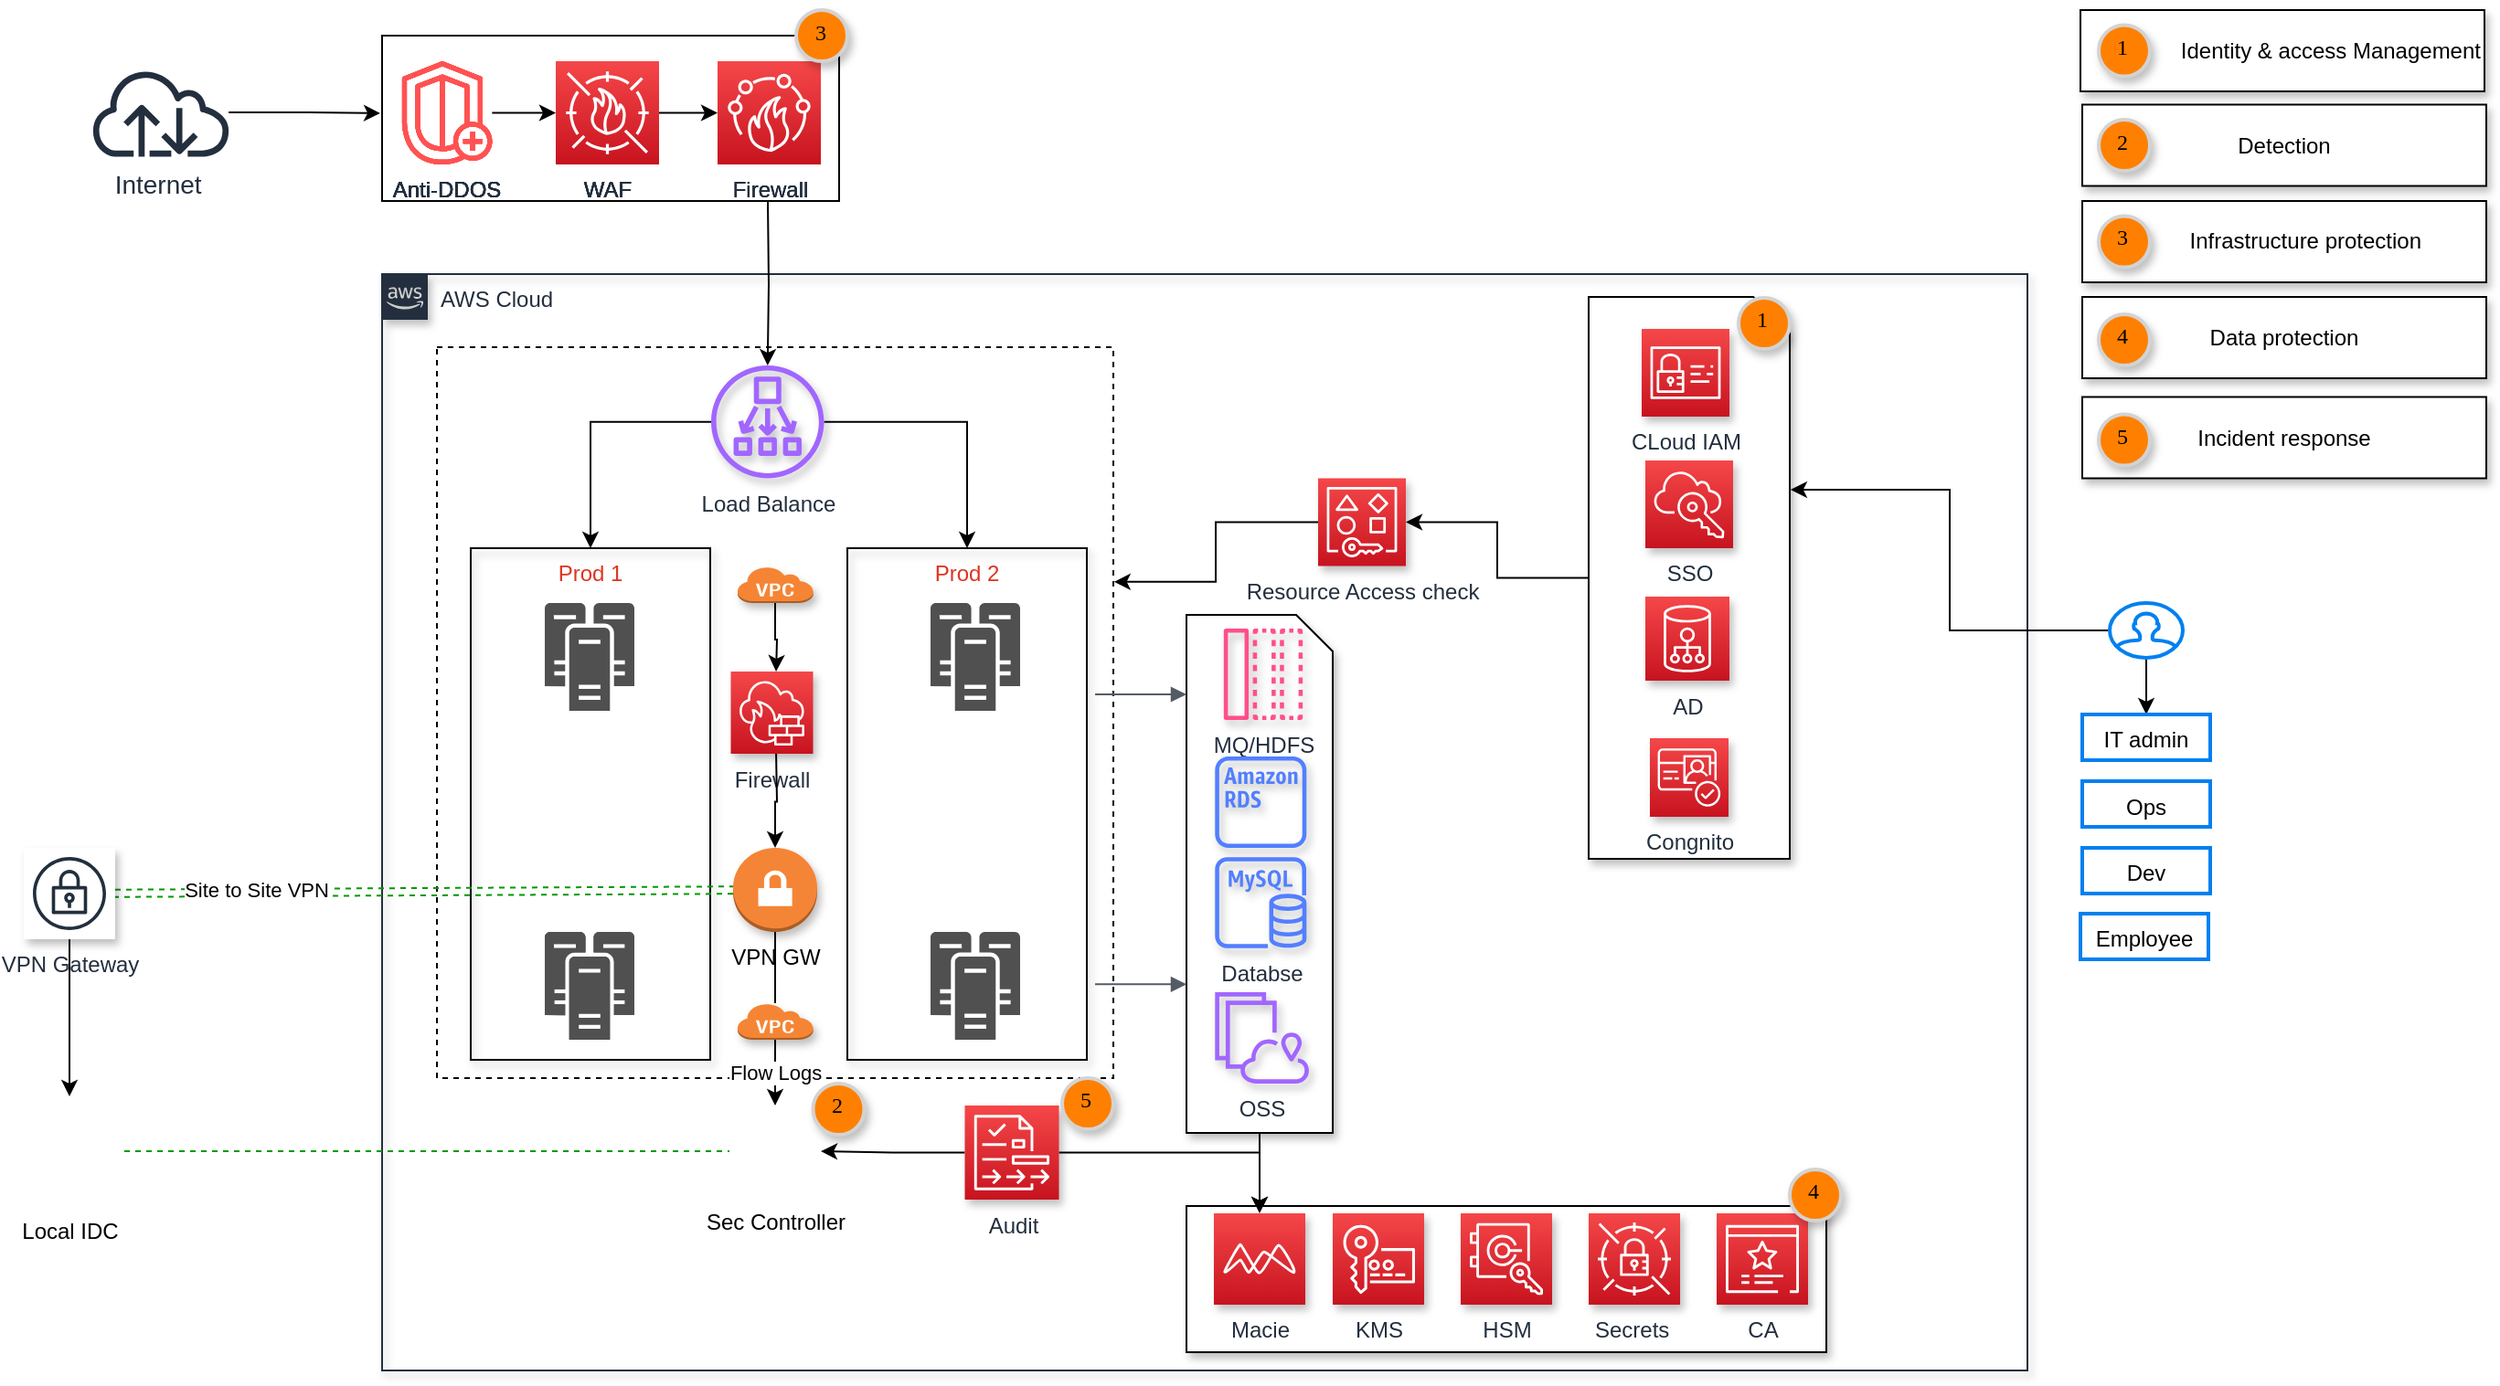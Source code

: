 <mxfile version="15.0.3" type="github">
  <diagram id="Ht1M8jgEwFfnCIfOTk4-" name="Page-1">
    <mxGraphModel dx="1703" dy="727" grid="1" gridSize="10" guides="1" tooltips="1" connect="1" arrows="1" fold="1" page="1" pageScale="1" pageWidth="1169" pageHeight="827" math="0" shadow="0">
      <root>
        <mxCell id="0" />
        <mxCell id="1" parent="0" />
        <mxCell id="SFy-r6-ZwJ_fSL5g5nnQ-179" value="AWS Cloud" style="points=[[0,0],[0.25,0],[0.5,0],[0.75,0],[1,0],[1,0.25],[1,0.5],[1,0.75],[1,1],[0.75,1],[0.5,1],[0.25,1],[0,1],[0,0.75],[0,0.5],[0,0.25]];outlineConnect=0;gradientColor=none;html=1;whiteSpace=wrap;fontSize=12;fontStyle=0;shape=mxgraph.aws4.group;grIcon=mxgraph.aws4.group_aws_cloud_alt;strokeColor=#232F3E;fillColor=none;verticalAlign=top;align=left;spacingLeft=30;fontColor=#232F3E;dashed=0;shadow=1;" vertex="1" parent="1">
          <mxGeometry x="240" y="160" width="900" height="600" as="geometry" />
        </mxCell>
        <mxCell id="SFy-r6-ZwJ_fSL5g5nnQ-29" value="" style="fillColor=none;strokeColor=#000000;verticalAlign=top;fontStyle=0;fontColor=#DD3522;" vertex="1" parent="1">
          <mxGeometry x="240" y="29.5" width="250" height="90.5" as="geometry" />
        </mxCell>
        <mxCell id="UEzPUAAOIrF-is8g5C7q-107" value="" style="rounded=0;whiteSpace=wrap;html=1;labelBackgroundColor=none;fillColor=none;dashed=1;" parent="1" vertex="1">
          <mxGeometry x="270" y="200" width="370" height="400" as="geometry" />
        </mxCell>
        <mxCell id="SFy-r6-ZwJ_fSL5g5nnQ-14" style="edgeStyle=orthogonalEdgeStyle;rounded=0;orthogonalLoop=1;jettySize=auto;html=1;entryX=0;entryY=0.5;entryDx=0;entryDy=0;" edge="1" parent="1">
          <mxGeometry relative="1" as="geometry">
            <mxPoint x="156.078" y="71.5" as="sourcePoint" />
            <mxPoint x="239" y="72" as="targetPoint" />
            <Array as="points">
              <mxPoint x="200" y="72" />
              <mxPoint x="200" y="72" />
            </Array>
          </mxGeometry>
        </mxCell>
        <mxCell id="SFy-r6-ZwJ_fSL5g5nnQ-13" value="&lt;font style=&quot;font-size: 14px&quot;&gt;Internet&amp;nbsp;&lt;/font&gt;" style="outlineConnect=0;fontColor=#232F3E;gradientColor=none;fillColor=#232F3E;strokeColor=none;dashed=0;verticalLabelPosition=bottom;verticalAlign=top;align=center;html=1;fontSize=12;fontStyle=0;aspect=fixed;pointerEvents=1;shape=mxgraph.aws4.internet;" vertex="1" parent="1">
          <mxGeometry x="80" y="47.75" width="78" height="48" as="geometry" />
        </mxCell>
        <mxCell id="SFy-r6-ZwJ_fSL5g5nnQ-16" value="Anti-DDOS" style="outlineConnect=0;fontColor=#232F3E;gradientColor=none;fillColor=#FF5252;strokeColor=none;dashed=0;verticalLabelPosition=bottom;verticalAlign=top;align=center;html=1;fontSize=12;fontStyle=0;aspect=fixed;pointerEvents=1;shape=mxgraph.aws4.shield_shield_advanced;" vertex="1" parent="1">
          <mxGeometry x="250" y="43.5" width="50.71" height="56.5" as="geometry" />
        </mxCell>
        <mxCell id="SFy-r6-ZwJ_fSL5g5nnQ-17" value="WAF" style="points=[[0,0,0],[0.25,0,0],[0.5,0,0],[0.75,0,0],[1,0,0],[0,1,0],[0.25,1,0],[0.5,1,0],[0.75,1,0],[1,1,0],[0,0.25,0],[0,0.5,0],[0,0.75,0],[1,0.25,0],[1,0.5,0],[1,0.75,0]];outlineConnect=0;fontColor=#232F3E;gradientColor=#F54749;gradientDirection=north;fillColor=#C7131F;strokeColor=#ffffff;dashed=0;verticalLabelPosition=bottom;verticalAlign=top;align=center;html=1;fontSize=12;fontStyle=0;aspect=fixed;shape=mxgraph.aws4.resourceIcon;resIcon=mxgraph.aws4.waf;" vertex="1" parent="1">
          <mxGeometry x="335" y="43.5" width="56.5" height="56.5" as="geometry" />
        </mxCell>
        <mxCell id="SFy-r6-ZwJ_fSL5g5nnQ-20" value="Firewall" style="points=[[0,0,0],[0.25,0,0],[0.5,0,0],[0.75,0,0],[1,0,0],[0,1,0],[0.25,1,0],[0.5,1,0],[0.75,1,0],[1,1,0],[0,0.25,0],[0,0.5,0],[0,0.75,0],[1,0.25,0],[1,0.5,0],[1,0.75,0]];outlineConnect=0;fontColor=#232F3E;gradientColor=#F54749;gradientDirection=north;fillColor=#C7131F;strokeColor=#ffffff;dashed=0;verticalLabelPosition=bottom;verticalAlign=top;align=center;html=1;fontSize=12;fontStyle=0;aspect=fixed;shape=mxgraph.aws4.resourceIcon;resIcon=mxgraph.aws4.firewall_manager;" vertex="1" parent="1">
          <mxGeometry x="423.5" y="43.5" width="56.5" height="56.5" as="geometry" />
        </mxCell>
        <mxCell id="SFy-r6-ZwJ_fSL5g5nnQ-21" value="Firewall" style="points=[[0,0,0],[0.25,0,0],[0.5,0,0],[0.75,0,0],[1,0,0],[0,1,0],[0.25,1,0],[0.5,1,0],[0.75,1,0],[1,1,0],[0,0.25,0],[0,0.5,0],[0,0.75,0],[1,0.25,0],[1,0.5,0],[1,0.75,0]];outlineConnect=0;fontColor=#232F3E;gradientColor=#F54749;gradientDirection=north;fillColor=#C7131F;strokeColor=#ffffff;dashed=0;verticalLabelPosition=bottom;verticalAlign=top;align=center;html=1;fontSize=12;fontStyle=0;aspect=fixed;shape=mxgraph.aws4.resourceIcon;resIcon=mxgraph.aws4.firewall_manager;" vertex="1" parent="1">
          <mxGeometry x="423.5" y="43.5" width="56.5" height="56.5" as="geometry" />
        </mxCell>
        <mxCell id="SFy-r6-ZwJ_fSL5g5nnQ-51" value="" style="edgeStyle=orthogonalEdgeStyle;rounded=0;orthogonalLoop=1;jettySize=auto;html=1;" edge="1" parent="1" target="SFy-r6-ZwJ_fSL5g5nnQ-49">
          <mxGeometry relative="1" as="geometry">
            <mxPoint x="451" y="120" as="sourcePoint" />
          </mxGeometry>
        </mxCell>
        <mxCell id="SFy-r6-ZwJ_fSL5g5nnQ-23" value="Firewall" style="points=[[0,0,0],[0.25,0,0],[0.5,0,0],[0.75,0,0],[1,0,0],[0,1,0],[0.25,1,0],[0.5,1,0],[0.75,1,0],[1,1,0],[0,0.25,0],[0,0.5,0],[0,0.75,0],[1,0.25,0],[1,0.5,0],[1,0.75,0]];outlineConnect=0;fontColor=#232F3E;gradientColor=#F54749;gradientDirection=north;fillColor=#C7131F;strokeColor=#ffffff;dashed=0;verticalLabelPosition=bottom;verticalAlign=top;align=center;html=1;fontSize=12;fontStyle=0;aspect=fixed;shape=mxgraph.aws4.resourceIcon;resIcon=mxgraph.aws4.firewall_manager;flipH=1;" vertex="1" parent="1">
          <mxGeometry x="423.5" y="43.5" width="56.5" height="56.5" as="geometry" />
        </mxCell>
        <mxCell id="SFy-r6-ZwJ_fSL5g5nnQ-27" value="Anti-DDOS" style="outlineConnect=0;fontColor=#232F3E;gradientColor=none;fillColor=#FF5252;strokeColor=none;dashed=0;verticalLabelPosition=bottom;verticalAlign=top;align=center;html=1;fontSize=12;fontStyle=0;aspect=fixed;pointerEvents=1;shape=mxgraph.aws4.shield_shield_advanced;" vertex="1" parent="1">
          <mxGeometry x="250" y="43.5" width="50.71" height="56.5" as="geometry" />
        </mxCell>
        <mxCell id="SFy-r6-ZwJ_fSL5g5nnQ-28" value="WAF" style="points=[[0,0,0],[0.25,0,0],[0.5,0,0],[0.75,0,0],[1,0,0],[0,1,0],[0.25,1,0],[0.5,1,0],[0.75,1,0],[1,1,0],[0,0.25,0],[0,0.5,0],[0,0.75,0],[1,0.25,0],[1,0.5,0],[1,0.75,0]];outlineConnect=0;fontColor=#232F3E;gradientColor=#F54749;gradientDirection=north;fillColor=#C7131F;strokeColor=#ffffff;dashed=0;verticalLabelPosition=bottom;verticalAlign=top;align=center;html=1;fontSize=12;fontStyle=0;aspect=fixed;shape=mxgraph.aws4.resourceIcon;resIcon=mxgraph.aws4.waf;" vertex="1" parent="1">
          <mxGeometry x="335" y="43.5" width="56.5" height="56.5" as="geometry" />
        </mxCell>
        <mxCell id="SFy-r6-ZwJ_fSL5g5nnQ-32" value="Anti-DDOS" style="outlineConnect=0;fontColor=#232F3E;gradientColor=none;fillColor=#FF5252;strokeColor=none;dashed=0;verticalLabelPosition=bottom;verticalAlign=top;align=center;html=1;fontSize=12;fontStyle=0;aspect=fixed;pointerEvents=1;shape=mxgraph.aws4.shield_shield_advanced;" vertex="1" parent="1">
          <mxGeometry x="250" y="43.5" width="50.71" height="56.5" as="geometry" />
        </mxCell>
        <mxCell id="SFy-r6-ZwJ_fSL5g5nnQ-33" value="WAF" style="points=[[0,0,0],[0.25,0,0],[0.5,0,0],[0.75,0,0],[1,0,0],[0,1,0],[0.25,1,0],[0.5,1,0],[0.75,1,0],[1,1,0],[0,0.25,0],[0,0.5,0],[0,0.75,0],[1,0.25,0],[1,0.5,0],[1,0.75,0]];outlineConnect=0;fontColor=#232F3E;gradientColor=#F54749;gradientDirection=north;fillColor=#C7131F;strokeColor=#ffffff;dashed=0;verticalLabelPosition=bottom;verticalAlign=top;align=center;html=1;fontSize=12;fontStyle=0;aspect=fixed;shape=mxgraph.aws4.resourceIcon;resIcon=mxgraph.aws4.waf;" vertex="1" parent="1">
          <mxGeometry x="335" y="43.5" width="56.5" height="56.5" as="geometry" />
        </mxCell>
        <mxCell id="SFy-r6-ZwJ_fSL5g5nnQ-34" value="Anti-DDOS" style="outlineConnect=0;fontColor=#232F3E;gradientColor=none;fillColor=#FF5252;strokeColor=none;dashed=0;verticalLabelPosition=bottom;verticalAlign=top;align=center;html=1;fontSize=12;fontStyle=0;aspect=fixed;pointerEvents=1;shape=mxgraph.aws4.shield_shield_advanced;" vertex="1" parent="1">
          <mxGeometry x="250" y="43.5" width="50.71" height="56.5" as="geometry" />
        </mxCell>
        <mxCell id="SFy-r6-ZwJ_fSL5g5nnQ-35" value="WAF" style="points=[[0,0,0],[0.25,0,0],[0.5,0,0],[0.75,0,0],[1,0,0],[0,1,0],[0.25,1,0],[0.5,1,0],[0.75,1,0],[1,1,0],[0,0.25,0],[0,0.5,0],[0,0.75,0],[1,0.25,0],[1,0.5,0],[1,0.75,0]];outlineConnect=0;fontColor=#232F3E;gradientColor=#F54749;gradientDirection=north;fillColor=#C7131F;strokeColor=#ffffff;dashed=0;verticalLabelPosition=bottom;verticalAlign=top;align=center;html=1;fontSize=12;fontStyle=0;aspect=fixed;shape=mxgraph.aws4.resourceIcon;resIcon=mxgraph.aws4.waf;" vertex="1" parent="1">
          <mxGeometry x="335" y="43.5" width="56.5" height="56.5" as="geometry" />
        </mxCell>
        <mxCell id="SFy-r6-ZwJ_fSL5g5nnQ-36" value="Anti-DDOS" style="outlineConnect=0;fontColor=#232F3E;gradientColor=none;fillColor=#FF5252;strokeColor=none;dashed=0;verticalLabelPosition=bottom;verticalAlign=top;align=center;html=1;fontSize=12;fontStyle=0;aspect=fixed;pointerEvents=1;shape=mxgraph.aws4.shield_shield_advanced;" vertex="1" parent="1">
          <mxGeometry x="250" y="43.5" width="50.71" height="56.5" as="geometry" />
        </mxCell>
        <mxCell id="SFy-r6-ZwJ_fSL5g5nnQ-44" value="" style="edgeStyle=orthogonalEdgeStyle;rounded=0;orthogonalLoop=1;jettySize=auto;html=1;" edge="1" parent="1" source="SFy-r6-ZwJ_fSL5g5nnQ-41" target="SFy-r6-ZwJ_fSL5g5nnQ-23">
          <mxGeometry relative="1" as="geometry" />
        </mxCell>
        <mxCell id="SFy-r6-ZwJ_fSL5g5nnQ-41" value="WAF" style="points=[[0,0,0],[0.25,0,0],[0.5,0,0],[0.75,0,0],[1,0,0],[0,1,0],[0.25,1,0],[0.5,1,0],[0.75,1,0],[1,1,0],[0,0.25,0],[0,0.5,0],[0,0.75,0],[1,0.25,0],[1,0.5,0],[1,0.75,0]];outlineConnect=0;fontColor=#232F3E;gradientColor=#F54749;gradientDirection=north;fillColor=#C7131F;strokeColor=#ffffff;dashed=0;verticalLabelPosition=bottom;verticalAlign=top;align=center;html=1;fontSize=12;fontStyle=0;aspect=fixed;shape=mxgraph.aws4.resourceIcon;resIcon=mxgraph.aws4.waf;" vertex="1" parent="1">
          <mxGeometry x="335" y="43.5" width="56.5" height="56.5" as="geometry" />
        </mxCell>
        <mxCell id="SFy-r6-ZwJ_fSL5g5nnQ-43" value="" style="edgeStyle=orthogonalEdgeStyle;rounded=0;orthogonalLoop=1;jettySize=auto;html=1;" edge="1" parent="1" source="SFy-r6-ZwJ_fSL5g5nnQ-42" target="SFy-r6-ZwJ_fSL5g5nnQ-41">
          <mxGeometry relative="1" as="geometry">
            <Array as="points">
              <mxPoint x="330" y="72" />
              <mxPoint x="330" y="72" />
            </Array>
          </mxGeometry>
        </mxCell>
        <mxCell id="SFy-r6-ZwJ_fSL5g5nnQ-42" value="Anti-DDOS" style="outlineConnect=0;fontColor=#232F3E;gradientColor=none;fillColor=#FF5252;strokeColor=none;dashed=0;verticalLabelPosition=bottom;verticalAlign=top;align=center;html=1;fontSize=12;fontStyle=0;aspect=fixed;pointerEvents=1;shape=mxgraph.aws4.shield_shield_advanced;" vertex="1" parent="1">
          <mxGeometry x="250" y="43.5" width="50.71" height="56.5" as="geometry" />
        </mxCell>
        <mxCell id="SFy-r6-ZwJ_fSL5g5nnQ-66" style="edgeStyle=orthogonalEdgeStyle;rounded=0;orthogonalLoop=1;jettySize=auto;html=1;entryX=0.5;entryY=0;entryDx=0;entryDy=0;" edge="1" parent="1" source="SFy-r6-ZwJ_fSL5g5nnQ-49" target="SFy-r6-ZwJ_fSL5g5nnQ-55">
          <mxGeometry relative="1" as="geometry" />
        </mxCell>
        <mxCell id="SFy-r6-ZwJ_fSL5g5nnQ-70" style="edgeStyle=orthogonalEdgeStyle;rounded=0;orthogonalLoop=1;jettySize=auto;html=1;entryX=0.5;entryY=0;entryDx=0;entryDy=0;" edge="1" parent="1" source="SFy-r6-ZwJ_fSL5g5nnQ-49" target="SFy-r6-ZwJ_fSL5g5nnQ-67">
          <mxGeometry relative="1" as="geometry" />
        </mxCell>
        <mxCell id="SFy-r6-ZwJ_fSL5g5nnQ-49" value="Load Balance" style="outlineConnect=0;fontColor=#232F3E;gradientColor=none;fillColor=#A166FF;strokeColor=none;dashed=0;verticalLabelPosition=bottom;verticalAlign=top;align=center;html=1;fontSize=12;fontStyle=0;aspect=fixed;pointerEvents=1;shape=mxgraph.aws4.network_load_balancer;shadow=1;direction=south;" vertex="1" parent="1">
          <mxGeometry x="420" y="210" width="61.75" height="61.75" as="geometry" />
        </mxCell>
        <mxCell id="SFy-r6-ZwJ_fSL5g5nnQ-55" value="Prod 1" style="fillColor=none;strokeColor=#000000;verticalAlign=top;fontStyle=0;fontColor=#DD3522;shadow=1;" vertex="1" parent="1">
          <mxGeometry x="288.5" y="310" width="131" height="280" as="geometry" />
        </mxCell>
        <mxCell id="SFy-r6-ZwJ_fSL5g5nnQ-67" value="Prod 2" style="fillColor=none;strokeColor=#000000;verticalAlign=top;fontStyle=0;fontColor=#DD3522;shadow=1;" vertex="1" parent="1">
          <mxGeometry x="494.5" y="310" width="131" height="280" as="geometry" />
        </mxCell>
        <mxCell id="SFy-r6-ZwJ_fSL5g5nnQ-82" value="" style="pointerEvents=1;shadow=0;dashed=0;html=1;strokeColor=none;fillColor=#505050;labelPosition=center;verticalLabelPosition=bottom;verticalAlign=top;outlineConnect=0;align=center;shape=mxgraph.office.servers.cluster_server;" vertex="1" parent="1">
          <mxGeometry x="329" y="340" width="49" height="59" as="geometry" />
        </mxCell>
        <mxCell id="SFy-r6-ZwJ_fSL5g5nnQ-84" value="" style="pointerEvents=1;shadow=0;dashed=0;html=1;strokeColor=none;fillColor=#505050;labelPosition=center;verticalLabelPosition=bottom;verticalAlign=top;outlineConnect=0;align=center;shape=mxgraph.office.servers.cluster_server;" vertex="1" parent="1">
          <mxGeometry x="329" y="520" width="49" height="59" as="geometry" />
        </mxCell>
        <mxCell id="SFy-r6-ZwJ_fSL5g5nnQ-85" value="" style="pointerEvents=1;shadow=0;dashed=0;html=1;strokeColor=none;fillColor=#505050;labelPosition=center;verticalLabelPosition=bottom;verticalAlign=top;outlineConnect=0;align=center;shape=mxgraph.office.servers.cluster_server;" vertex="1" parent="1">
          <mxGeometry x="329" y="520" width="49" height="59" as="geometry" />
        </mxCell>
        <mxCell id="SFy-r6-ZwJ_fSL5g5nnQ-87" value="" style="pointerEvents=1;shadow=0;dashed=0;html=1;strokeColor=none;fillColor=#505050;labelPosition=center;verticalLabelPosition=bottom;verticalAlign=top;outlineConnect=0;align=center;shape=mxgraph.office.servers.cluster_server;" vertex="1" parent="1">
          <mxGeometry x="540" y="340" width="49" height="59" as="geometry" />
        </mxCell>
        <mxCell id="SFy-r6-ZwJ_fSL5g5nnQ-88" value="" style="pointerEvents=1;shadow=0;dashed=0;html=1;strokeColor=none;fillColor=#505050;labelPosition=center;verticalLabelPosition=bottom;verticalAlign=top;outlineConnect=0;align=center;shape=mxgraph.office.servers.cluster_server;" vertex="1" parent="1">
          <mxGeometry x="540" y="520" width="49" height="59" as="geometry" />
        </mxCell>
        <mxCell id="SFy-r6-ZwJ_fSL5g5nnQ-91" value="Firewall" style="points=[[0,0,0],[0.25,0,0],[0.5,0,0],[0.75,0,0],[1,0,0],[0,1,0],[0.25,1,0],[0.5,1,0],[0.75,1,0],[1,1,0],[0,0.25,0],[0,0.5,0],[0,0.75,0],[1,0.25,0],[1,0.5,0],[1,0.75,0]];outlineConnect=0;fontColor=#232F3E;gradientColor=#F54749;gradientDirection=north;fillColor=#C7131F;strokeColor=#ffffff;dashed=0;verticalLabelPosition=bottom;verticalAlign=top;align=center;html=1;fontSize=12;fontStyle=0;aspect=fixed;shape=mxgraph.aws4.resourceIcon;resIcon=mxgraph.aws4.network_firewall;shadow=1;" vertex="1" parent="1">
          <mxGeometry x="430.75" y="377.5" width="45" height="45" as="geometry" />
        </mxCell>
        <mxCell id="SFy-r6-ZwJ_fSL5g5nnQ-99" style="endArrow=none;dashed=1;html=1;shape=link;strokeColor=#009900;" edge="1" parent="1" source="SFy-r6-ZwJ_fSL5g5nnQ-93" target="SFy-r6-ZwJ_fSL5g5nnQ-98">
          <mxGeometry relative="1" as="geometry" />
        </mxCell>
        <mxCell id="SFy-r6-ZwJ_fSL5g5nnQ-103" value="Site to Site VPN" style="edgeLabel;html=1;align=center;verticalAlign=middle;resizable=0;points=[];" vertex="1" connectable="0" parent="SFy-r6-ZwJ_fSL5g5nnQ-99">
          <mxGeometry x="0.179" y="-1" relative="1" as="geometry">
            <mxPoint x="-62" as="offset" />
          </mxGeometry>
        </mxCell>
        <mxCell id="SFy-r6-ZwJ_fSL5g5nnQ-126" value="Flow Logs" style="edgeStyle=orthogonalEdgeStyle;rounded=0;orthogonalLoop=1;jettySize=auto;html=1;strokeColor=#000000;startArrow=none;" edge="1" parent="1" source="SFy-r6-ZwJ_fSL5g5nnQ-130" target="SFy-r6-ZwJ_fSL5g5nnQ-121">
          <mxGeometry relative="1" as="geometry" />
        </mxCell>
        <mxCell id="SFy-r6-ZwJ_fSL5g5nnQ-93" value="VPN GW" style="outlineConnect=0;dashed=0;verticalLabelPosition=bottom;verticalAlign=top;align=center;html=1;shape=mxgraph.aws3.vpn_gateway;fillColor=#F58536;gradientColor=none;shadow=1;strokeColor=#000000;" vertex="1" parent="1">
          <mxGeometry x="432" y="474" width="46" height="46" as="geometry" />
        </mxCell>
        <mxCell id="SFy-r6-ZwJ_fSL5g5nnQ-127" style="endArrow=none;dashed=1;html=1;strokeColor=#009900;" edge="1" parent="1" source="SFy-r6-ZwJ_fSL5g5nnQ-96" target="SFy-r6-ZwJ_fSL5g5nnQ-121">
          <mxGeometry relative="1" as="geometry" />
        </mxCell>
        <mxCell id="SFy-r6-ZwJ_fSL5g5nnQ-96" value="Local IDC" style="shape=image;html=1;verticalAlign=top;verticalLabelPosition=bottom;labelBackgroundColor=#ffffff;imageAspect=0;aspect=fixed;image=https://cdn2.iconfinder.com/data/icons/mini-icon-set-map-location/91/Location_22-128.png;shadow=1;strokeColor=#000000;" vertex="1" parent="1">
          <mxGeometry x="39" y="610" width="60" height="60" as="geometry" />
        </mxCell>
        <mxCell id="SFy-r6-ZwJ_fSL5g5nnQ-102" value="" style="edgeStyle=orthogonalEdgeStyle;rounded=0;orthogonalLoop=1;jettySize=auto;html=1;strokeColor=#000000;" edge="1" parent="1" source="SFy-r6-ZwJ_fSL5g5nnQ-98" target="SFy-r6-ZwJ_fSL5g5nnQ-96">
          <mxGeometry relative="1" as="geometry" />
        </mxCell>
        <mxCell id="SFy-r6-ZwJ_fSL5g5nnQ-98" value="VPN Gateway" style="outlineConnect=0;fontColor=#232F3E;gradientColor=none;strokeColor=#232F3E;fillColor=#ffffff;dashed=0;verticalLabelPosition=bottom;verticalAlign=top;align=center;html=1;fontSize=12;fontStyle=0;aspect=fixed;shape=mxgraph.aws4.resourceIcon;resIcon=mxgraph.aws4.vpn_gateway;shadow=1;" vertex="1" parent="1">
          <mxGeometry x="44" y="474" width="50" height="50" as="geometry" />
        </mxCell>
        <mxCell id="SFy-r6-ZwJ_fSL5g5nnQ-117" value="" style="edgeStyle=orthogonalEdgeStyle;rounded=0;orthogonalLoop=1;jettySize=auto;html=1;strokeColor=#000000;" edge="1" parent="1" source="SFy-r6-ZwJ_fSL5g5nnQ-106">
          <mxGeometry relative="1" as="geometry">
            <mxPoint x="455.529" y="377.5" as="targetPoint" />
          </mxGeometry>
        </mxCell>
        <mxCell id="SFy-r6-ZwJ_fSL5g5nnQ-106" value="" style="outlineConnect=0;dashed=0;verticalLabelPosition=bottom;verticalAlign=top;align=center;html=1;shape=mxgraph.aws3.virtual_private_cloud;fillColor=#F58534;gradientColor=none;shadow=1;strokeColor=#000000;" vertex="1" parent="1">
          <mxGeometry x="434.12" y="320" width="41.75" height="20" as="geometry" />
        </mxCell>
        <mxCell id="SFy-r6-ZwJ_fSL5g5nnQ-118" value="" style="edgeStyle=orthogonalEdgeStyle;rounded=0;orthogonalLoop=1;jettySize=auto;html=1;strokeColor=#000000;" edge="1" parent="1" target="SFy-r6-ZwJ_fSL5g5nnQ-93">
          <mxGeometry relative="1" as="geometry">
            <mxPoint x="455.529" y="422.5" as="sourcePoint" />
          </mxGeometry>
        </mxCell>
        <mxCell id="SFy-r6-ZwJ_fSL5g5nnQ-121" value="Sec Controller" style="shape=image;html=1;verticalAlign=top;verticalLabelPosition=bottom;labelBackgroundColor=#ffffff;imageAspect=0;aspect=fixed;image=https://cdn4.iconfinder.com/data/icons/online-marketing-hand-drawn-vol-4/52/services__support__business__help__assistance__call__center-128.png;shadow=1;strokeColor=#000000;" vertex="1" parent="1">
          <mxGeometry x="430" y="615" width="50" height="50" as="geometry" />
        </mxCell>
        <mxCell id="SFy-r6-ZwJ_fSL5g5nnQ-129" value="" style="verticalLabelPosition=bottom;verticalAlign=top;html=1;shape=card;whiteSpace=wrap;size=20;arcSize=12;shadow=1;strokeColor=#000000;direction=south;" vertex="1" parent="1">
          <mxGeometry x="680" y="346.5" width="80" height="283.5" as="geometry" />
        </mxCell>
        <mxCell id="SFy-r6-ZwJ_fSL5g5nnQ-164" value="" style="edgeStyle=orthogonalEdgeStyle;rounded=0;orthogonalLoop=1;jettySize=auto;html=1;strokeColor=#000000;" edge="1" parent="1" source="SFy-r6-ZwJ_fSL5g5nnQ-129" target="SFy-r6-ZwJ_fSL5g5nnQ-163">
          <mxGeometry relative="1" as="geometry" />
        </mxCell>
        <mxCell id="SFy-r6-ZwJ_fSL5g5nnQ-130" value="" style="outlineConnect=0;dashed=0;verticalLabelPosition=bottom;verticalAlign=top;align=center;html=1;shape=mxgraph.aws3.virtual_private_cloud;fillColor=#F58534;gradientColor=none;shadow=1;strokeColor=#000000;" vertex="1" parent="1">
          <mxGeometry x="434.12" y="559" width="41.75" height="20" as="geometry" />
        </mxCell>
        <mxCell id="SFy-r6-ZwJ_fSL5g5nnQ-131" value="" style="edgeStyle=orthogonalEdgeStyle;rounded=0;orthogonalLoop=1;jettySize=auto;html=1;strokeColor=#000000;endArrow=none;" edge="1" parent="1" source="SFy-r6-ZwJ_fSL5g5nnQ-93" target="SFy-r6-ZwJ_fSL5g5nnQ-130">
          <mxGeometry relative="1" as="geometry">
            <mxPoint x="455" y="520.0" as="sourcePoint" />
            <mxPoint x="455" y="615" as="targetPoint" />
          </mxGeometry>
        </mxCell>
        <mxCell id="SFy-r6-ZwJ_fSL5g5nnQ-137" value="" style="edgeStyle=orthogonalEdgeStyle;rounded=0;orthogonalLoop=1;jettySize=auto;html=1;strokeColor=#000000;" edge="1" parent="1" source="SFy-r6-ZwJ_fSL5g5nnQ-135" target="SFy-r6-ZwJ_fSL5g5nnQ-136">
          <mxGeometry relative="1" as="geometry" />
        </mxCell>
        <mxCell id="SFy-r6-ZwJ_fSL5g5nnQ-142" style="edgeStyle=orthogonalEdgeStyle;rounded=0;orthogonalLoop=1;jettySize=auto;html=1;entryX=0.343;entryY=-0.004;entryDx=0;entryDy=0;entryPerimeter=0;strokeColor=#000000;" edge="1" parent="1" source="SFy-r6-ZwJ_fSL5g5nnQ-135" target="SFy-r6-ZwJ_fSL5g5nnQ-143">
          <mxGeometry relative="1" as="geometry" />
        </mxCell>
        <mxCell id="SFy-r6-ZwJ_fSL5g5nnQ-135" value="" style="html=1;verticalLabelPosition=bottom;align=center;labelBackgroundColor=#ffffff;verticalAlign=top;strokeWidth=2;strokeColor=#0080F0;shadow=0;dashed=0;shape=mxgraph.ios7.icons.user;fillColor=#FFFFFF;" vertex="1" parent="1">
          <mxGeometry x="1185" y="340" width="40" height="30" as="geometry" />
        </mxCell>
        <mxCell id="SFy-r6-ZwJ_fSL5g5nnQ-136" value="IT admin" style="whiteSpace=wrap;html=1;shadow=0;dashed=0;verticalAlign=top;strokeColor=#0080F0;strokeWidth=2;fillColor=#FFFFFF;labelBackgroundColor=#ffffff;" vertex="1" parent="1">
          <mxGeometry x="1170" y="401" width="70" height="25" as="geometry" />
        </mxCell>
        <mxCell id="SFy-r6-ZwJ_fSL5g5nnQ-139" value="Ops" style="whiteSpace=wrap;html=1;shadow=0;dashed=0;verticalAlign=top;strokeColor=#0080F0;strokeWidth=2;fillColor=#FFFFFF;labelBackgroundColor=#ffffff;" vertex="1" parent="1">
          <mxGeometry x="1170" y="437.5" width="70" height="25" as="geometry" />
        </mxCell>
        <mxCell id="SFy-r6-ZwJ_fSL5g5nnQ-140" value="Dev" style="whiteSpace=wrap;html=1;shadow=0;dashed=0;verticalAlign=top;strokeColor=#0080F0;strokeWidth=2;fillColor=#FFFFFF;labelBackgroundColor=#ffffff;" vertex="1" parent="1">
          <mxGeometry x="1170" y="474" width="70" height="25" as="geometry" />
        </mxCell>
        <mxCell id="SFy-r6-ZwJ_fSL5g5nnQ-141" value="Employee" style="whiteSpace=wrap;html=1;shadow=0;dashed=0;verticalAlign=top;strokeColor=#0080F0;strokeWidth=2;fillColor=#FFFFFF;labelBackgroundColor=#ffffff;" vertex="1" parent="1">
          <mxGeometry x="1169" y="510" width="70" height="25" as="geometry" />
        </mxCell>
        <mxCell id="SFy-r6-ZwJ_fSL5g5nnQ-156" style="edgeStyle=orthogonalEdgeStyle;rounded=0;orthogonalLoop=1;jettySize=auto;html=1;entryX=1;entryY=0.5;entryDx=0;entryDy=0;entryPerimeter=0;strokeColor=#000000;" edge="1" parent="1" source="SFy-r6-ZwJ_fSL5g5nnQ-143" target="SFy-r6-ZwJ_fSL5g5nnQ-149">
          <mxGeometry relative="1" as="geometry" />
        </mxCell>
        <mxCell id="SFy-r6-ZwJ_fSL5g5nnQ-143" value="" style="verticalLabelPosition=bottom;verticalAlign=top;html=1;shape=card;whiteSpace=wrap;size=20;arcSize=12;shadow=1;strokeColor=#000000;direction=south;" vertex="1" parent="1">
          <mxGeometry x="900" y="172.5" width="110" height="307.5" as="geometry" />
        </mxCell>
        <mxCell id="SFy-r6-ZwJ_fSL5g5nnQ-145" value="SSO&lt;br&gt;" style="points=[[0,0,0],[0.25,0,0],[0.5,0,0],[0.75,0,0],[1,0,0],[0,1,0],[0.25,1,0],[0.5,1,0],[0.75,1,0],[1,1,0],[0,0.25,0],[0,0.5,0],[0,0.75,0],[1,0.25,0],[1,0.5,0],[1,0.75,0]];outlineConnect=0;fontColor=#232F3E;gradientColor=#F54749;gradientDirection=north;fillColor=#C7131F;strokeColor=#ffffff;dashed=0;verticalLabelPosition=bottom;verticalAlign=top;align=center;html=1;fontSize=12;fontStyle=0;aspect=fixed;shape=mxgraph.aws4.resourceIcon;resIcon=mxgraph.aws4.single_sign_on;shadow=1;" vertex="1" parent="1">
          <mxGeometry x="931" y="262" width="48" height="48" as="geometry" />
        </mxCell>
        <mxCell id="SFy-r6-ZwJ_fSL5g5nnQ-146" value="AD" style="points=[[0,0,0],[0.25,0,0],[0.5,0,0],[0.75,0,0],[1,0,0],[0,1,0],[0.25,1,0],[0.5,1,0],[0.75,1,0],[1,1,0],[0,0.25,0],[0,0.5,0],[0,0.75,0],[1,0.25,0],[1,0.5,0],[1,0.75,0]];outlineConnect=0;fontColor=#232F3E;gradientColor=#F54749;gradientDirection=north;fillColor=#C7131F;strokeColor=#ffffff;dashed=0;verticalLabelPosition=bottom;verticalAlign=top;align=center;html=1;fontSize=12;fontStyle=0;aspect=fixed;shape=mxgraph.aws4.resourceIcon;resIcon=mxgraph.aws4.cloud_directory;shadow=1;" vertex="1" parent="1">
          <mxGeometry x="931" y="336.5" width="46" height="46" as="geometry" />
        </mxCell>
        <mxCell id="SFy-r6-ZwJ_fSL5g5nnQ-147" value="CLoud IAM" style="points=[[0,0,0],[0.25,0,0],[0.5,0,0],[0.75,0,0],[1,0,0],[0,1,0],[0.25,1,0],[0.5,1,0],[0.75,1,0],[1,1,0],[0,0.25,0],[0,0.5,0],[0,0.75,0],[1,0.25,0],[1,0.5,0],[1,0.75,0]];outlineConnect=0;fontColor=#232F3E;gradientColor=#F54749;gradientDirection=north;fillColor=#C7131F;strokeColor=#ffffff;dashed=0;verticalLabelPosition=bottom;verticalAlign=top;align=center;html=1;fontSize=12;fontStyle=0;aspect=fixed;shape=mxgraph.aws4.resourceIcon;resIcon=mxgraph.aws4.identity_and_access_management;shadow=1;" vertex="1" parent="1">
          <mxGeometry x="929" y="190" width="48" height="48" as="geometry" />
        </mxCell>
        <mxCell id="SFy-r6-ZwJ_fSL5g5nnQ-155" style="edgeStyle=orthogonalEdgeStyle;rounded=0;orthogonalLoop=1;jettySize=auto;html=1;entryX=1.001;entryY=0.321;entryDx=0;entryDy=0;entryPerimeter=0;strokeColor=#000000;" edge="1" parent="1" source="SFy-r6-ZwJ_fSL5g5nnQ-149" target="UEzPUAAOIrF-is8g5C7q-107">
          <mxGeometry relative="1" as="geometry" />
        </mxCell>
        <mxCell id="SFy-r6-ZwJ_fSL5g5nnQ-149" value="Resource Access check" style="points=[[0,0,0],[0.25,0,0],[0.5,0,0],[0.75,0,0],[1,0,0],[0,1,0],[0.25,1,0],[0.5,1,0],[0.75,1,0],[1,1,0],[0,0.25,0],[0,0.5,0],[0,0.75,0],[1,0.25,0],[1,0.5,0],[1,0.75,0]];outlineConnect=0;fontColor=#232F3E;gradientColor=#F54749;gradientDirection=north;fillColor=#C7131F;strokeColor=#ffffff;dashed=0;verticalLabelPosition=bottom;verticalAlign=top;align=center;html=1;fontSize=12;fontStyle=0;aspect=fixed;shape=mxgraph.aws4.resourceIcon;resIcon=mxgraph.aws4.resource_access_manager;shadow=1;" vertex="1" parent="1">
          <mxGeometry x="752" y="271.75" width="48" height="48" as="geometry" />
        </mxCell>
        <mxCell id="SFy-r6-ZwJ_fSL5g5nnQ-153" value="Congnito" style="points=[[0,0,0],[0.25,0,0],[0.5,0,0],[0.75,0,0],[1,0,0],[0,1,0],[0.25,1,0],[0.5,1,0],[0.75,1,0],[1,1,0],[0,0.25,0],[0,0.5,0],[0,0.75,0],[1,0.25,0],[1,0.5,0],[1,0.75,0]];outlineConnect=0;fontColor=#232F3E;gradientColor=#F54749;gradientDirection=north;fillColor=#C7131F;strokeColor=#ffffff;dashed=0;verticalLabelPosition=bottom;verticalAlign=top;align=center;html=1;fontSize=12;fontStyle=0;aspect=fixed;shape=mxgraph.aws4.resourceIcon;resIcon=mxgraph.aws4.cognito;shadow=1;" vertex="1" parent="1">
          <mxGeometry x="933.5" y="414" width="43" height="43" as="geometry" />
        </mxCell>
        <mxCell id="SFy-r6-ZwJ_fSL5g5nnQ-157" value="MQ/HDFS" style="outlineConnect=0;fontColor=#232F3E;gradientColor=none;fillColor=#FF4F8B;strokeColor=none;dashed=0;verticalLabelPosition=bottom;verticalAlign=top;align=center;html=1;fontSize=12;fontStyle=0;aspect=fixed;pointerEvents=1;shape=mxgraph.aws4.message;shadow=1;" vertex="1" parent="1">
          <mxGeometry x="697.64" y="354" width="48.72" height="50" as="geometry" />
        </mxCell>
        <mxCell id="SFy-r6-ZwJ_fSL5g5nnQ-158" value="" style="outlineConnect=0;fontColor=#232F3E;gradientColor=none;fillColor=#527FFF;strokeColor=none;dashed=0;verticalLabelPosition=bottom;verticalAlign=top;align=center;html=1;fontSize=12;fontStyle=0;aspect=fixed;pointerEvents=1;shape=mxgraph.aws4.rds_instance_alt;shadow=1;" vertex="1" parent="1">
          <mxGeometry x="695.64" y="424" width="50" height="50" as="geometry" />
        </mxCell>
        <mxCell id="SFy-r6-ZwJ_fSL5g5nnQ-160" value="Databse" style="outlineConnect=0;fontColor=#232F3E;gradientColor=none;fillColor=#527FFF;strokeColor=none;dashed=0;verticalLabelPosition=bottom;verticalAlign=top;align=center;html=1;fontSize=12;fontStyle=0;aspect=fixed;pointerEvents=1;shape=mxgraph.aws4.rds_mysql_instance;shadow=1;" vertex="1" parent="1">
          <mxGeometry x="695.64" y="479" width="50" height="50" as="geometry" />
        </mxCell>
        <mxCell id="SFy-r6-ZwJ_fSL5g5nnQ-162" value="" style="rounded=0;whiteSpace=wrap;html=1;shadow=1;strokeColor=#000000;fillColor=#FFFFFF;" vertex="1" parent="1">
          <mxGeometry x="680" y="670" width="350" height="80" as="geometry" />
        </mxCell>
        <mxCell id="SFy-r6-ZwJ_fSL5g5nnQ-161" value="OSS" style="outlineConnect=0;fontColor=#232F3E;gradientColor=none;fillColor=#A166FF;strokeColor=none;dashed=0;verticalLabelPosition=bottom;verticalAlign=top;align=center;html=1;fontSize=12;fontStyle=0;aspect=fixed;pointerEvents=1;shape=mxgraph.aws4.service;shadow=1;" vertex="1" parent="1">
          <mxGeometry x="695.64" y="553" width="51.32" height="50" as="geometry" />
        </mxCell>
        <mxCell id="SFy-r6-ZwJ_fSL5g5nnQ-163" value="Macie" style="points=[[0,0,0],[0.25,0,0],[0.5,0,0],[0.75,0,0],[1,0,0],[0,1,0],[0.25,1,0],[0.5,1,0],[0.75,1,0],[1,1,0],[0,0.25,0],[0,0.5,0],[0,0.75,0],[1,0.25,0],[1,0.5,0],[1,0.75,0]];outlineConnect=0;fontColor=#232F3E;gradientColor=#F54749;gradientDirection=north;fillColor=#C7131F;strokeColor=#ffffff;dashed=0;verticalLabelPosition=bottom;verticalAlign=top;align=center;html=1;fontSize=12;fontStyle=0;aspect=fixed;shape=mxgraph.aws4.resourceIcon;resIcon=mxgraph.aws4.macie;shadow=1;" vertex="1" parent="1">
          <mxGeometry x="695" y="674" width="50" height="50" as="geometry" />
        </mxCell>
        <mxCell id="SFy-r6-ZwJ_fSL5g5nnQ-167" value="KMS" style="points=[[0,0,0],[0.25,0,0],[0.5,0,0],[0.75,0,0],[1,0,0],[0,1,0],[0.25,1,0],[0.5,1,0],[0.75,1,0],[1,1,0],[0,0.25,0],[0,0.5,0],[0,0.75,0],[1,0.25,0],[1,0.5,0],[1,0.75,0]];outlineConnect=0;fontColor=#232F3E;gradientColor=#F54749;gradientDirection=north;fillColor=#C7131F;strokeColor=#ffffff;dashed=0;verticalLabelPosition=bottom;verticalAlign=top;align=center;html=1;fontSize=12;fontStyle=0;aspect=fixed;shape=mxgraph.aws4.resourceIcon;resIcon=mxgraph.aws4.key_management_service;shadow=1;" vertex="1" parent="1">
          <mxGeometry x="760" y="674" width="50" height="50" as="geometry" />
        </mxCell>
        <mxCell id="SFy-r6-ZwJ_fSL5g5nnQ-168" value="HSM" style="points=[[0,0,0],[0.25,0,0],[0.5,0,0],[0.75,0,0],[1,0,0],[0,1,0],[0.25,1,0],[0.5,1,0],[0.75,1,0],[1,1,0],[0,0.25,0],[0,0.5,0],[0,0.75,0],[1,0.25,0],[1,0.5,0],[1,0.75,0]];outlineConnect=0;fontColor=#232F3E;gradientColor=#F54749;gradientDirection=north;fillColor=#C7131F;strokeColor=#ffffff;dashed=0;verticalLabelPosition=bottom;verticalAlign=top;align=center;html=1;fontSize=12;fontStyle=0;aspect=fixed;shape=mxgraph.aws4.resourceIcon;resIcon=mxgraph.aws4.cloudhsm;shadow=1;" vertex="1" parent="1">
          <mxGeometry x="830" y="674" width="50" height="50" as="geometry" />
        </mxCell>
        <mxCell id="SFy-r6-ZwJ_fSL5g5nnQ-169" value="Secrets&amp;nbsp;" style="points=[[0,0,0],[0.25,0,0],[0.5,0,0],[0.75,0,0],[1,0,0],[0,1,0],[0.25,1,0],[0.5,1,0],[0.75,1,0],[1,1,0],[0,0.25,0],[0,0.5,0],[0,0.75,0],[1,0.25,0],[1,0.5,0],[1,0.75,0]];outlineConnect=0;fontColor=#232F3E;gradientColor=#F54749;gradientDirection=north;fillColor=#C7131F;strokeColor=#ffffff;dashed=0;verticalLabelPosition=bottom;verticalAlign=top;align=center;html=1;fontSize=12;fontStyle=0;aspect=fixed;shape=mxgraph.aws4.resourceIcon;resIcon=mxgraph.aws4.secrets_manager;shadow=1;" vertex="1" parent="1">
          <mxGeometry x="900" y="674" width="50" height="50" as="geometry" />
        </mxCell>
        <mxCell id="SFy-r6-ZwJ_fSL5g5nnQ-171" value="CA" style="points=[[0,0,0],[0.25,0,0],[0.5,0,0],[0.75,0,0],[1,0,0],[0,1,0],[0.25,1,0],[0.5,1,0],[0.75,1,0],[1,1,0],[0,0.25,0],[0,0.5,0],[0,0.75,0],[1,0.25,0],[1,0.5,0],[1,0.75,0]];outlineConnect=0;fontColor=#232F3E;gradientColor=#F54749;gradientDirection=north;fillColor=#C7131F;strokeColor=#ffffff;dashed=0;verticalLabelPosition=bottom;verticalAlign=top;align=center;html=1;fontSize=12;fontStyle=0;aspect=fixed;shape=mxgraph.aws4.resourceIcon;resIcon=mxgraph.aws4.certificate_manager_3;shadow=1;" vertex="1" parent="1">
          <mxGeometry x="970" y="674" width="50" height="50" as="geometry" />
        </mxCell>
        <mxCell id="SFy-r6-ZwJ_fSL5g5nnQ-175" value="" style="edgeStyle=orthogonalEdgeStyle;rounded=0;orthogonalLoop=1;jettySize=auto;html=1;strokeColor=#000000;" edge="1" parent="1" source="SFy-r6-ZwJ_fSL5g5nnQ-172" target="SFy-r6-ZwJ_fSL5g5nnQ-121">
          <mxGeometry relative="1" as="geometry" />
        </mxCell>
        <mxCell id="SFy-r6-ZwJ_fSL5g5nnQ-177" value="" style="edgeStyle=orthogonalEdgeStyle;rounded=0;orthogonalLoop=1;jettySize=auto;html=1;strokeColor=#000000;" edge="1" parent="1" source="SFy-r6-ZwJ_fSL5g5nnQ-172" target="SFy-r6-ZwJ_fSL5g5nnQ-163">
          <mxGeometry relative="1" as="geometry" />
        </mxCell>
        <mxCell id="SFy-r6-ZwJ_fSL5g5nnQ-172" value="Audit" style="points=[[0,0,0],[0.25,0,0],[0.5,0,0],[0.75,0,0],[1,0,0],[0,1,0],[0.25,1,0],[0.5,1,0],[0.75,1,0],[1,1,0],[0,0.25,0],[0,0.5,0],[0,0.75,0],[1,0.25,0],[1,0.5,0],[1,0.75,0]];outlineConnect=0;fontColor=#232F3E;gradientColor=#F54749;gradientDirection=north;fillColor=#C7131F;strokeColor=#ffffff;dashed=0;verticalLabelPosition=bottom;verticalAlign=top;align=center;html=1;fontSize=12;fontStyle=0;aspect=fixed;shape=mxgraph.aws4.resourceIcon;resIcon=mxgraph.aws4.audit_manager;shadow=1;" vertex="1" parent="1">
          <mxGeometry x="558.75" y="615" width="51.5" height="51.5" as="geometry" />
        </mxCell>
        <mxCell id="SFy-r6-ZwJ_fSL5g5nnQ-180" value="" style="edgeStyle=orthogonalEdgeStyle;html=1;endArrow=block;elbow=vertical;startArrow=none;endFill=1;strokeColor=#545B64;rounded=0;" edge="1" parent="1">
          <mxGeometry width="100" relative="1" as="geometry">
            <mxPoint x="630" y="390" as="sourcePoint" />
            <mxPoint x="680" y="390" as="targetPoint" />
          </mxGeometry>
        </mxCell>
        <mxCell id="SFy-r6-ZwJ_fSL5g5nnQ-181" value="" style="edgeStyle=orthogonalEdgeStyle;html=1;endArrow=block;elbow=vertical;startArrow=none;endFill=1;strokeColor=#545B64;rounded=0;" edge="1" parent="1">
          <mxGeometry width="100" relative="1" as="geometry">
            <mxPoint x="630" y="548.67" as="sourcePoint" />
            <mxPoint x="680" y="548.67" as="targetPoint" />
          </mxGeometry>
        </mxCell>
        <mxCell id="SFy-r6-ZwJ_fSL5g5nnQ-182" value="&lt;div&gt;&lt;span&gt;Identity &amp;amp; access Management&lt;/span&gt;&lt;/div&gt;" style="rounded=0;whiteSpace=wrap;html=1;shadow=1;strokeColor=#000000;fillColor=#FFFFFF;align=right;" vertex="1" parent="1">
          <mxGeometry x="1169" y="15.5" width="221" height="44.5" as="geometry" />
        </mxCell>
        <mxCell id="SFy-r6-ZwJ_fSL5g5nnQ-184" value="1" style="ellipse;whiteSpace=wrap;html=1;aspect=fixed;strokeWidth=2;fontFamily=Tahoma;spacingBottom=4;spacingRight=2;strokeColor=#d3d3d3;shadow=1;fillColor=#FF8000;" vertex="1" parent="1">
          <mxGeometry x="1179" y="23.75" width="28" height="28" as="geometry" />
        </mxCell>
        <mxCell id="SFy-r6-ZwJ_fSL5g5nnQ-189" value="Detection" style="rounded=0;whiteSpace=wrap;html=1;shadow=1;strokeColor=#000000;fillColor=#FFFFFF;align=center;" vertex="1" parent="1">
          <mxGeometry x="1170" y="67.25" width="221" height="44.5" as="geometry" />
        </mxCell>
        <mxCell id="SFy-r6-ZwJ_fSL5g5nnQ-190" value="2" style="ellipse;whiteSpace=wrap;html=1;aspect=fixed;strokeWidth=2;fontFamily=Tahoma;spacingBottom=4;spacingRight=2;strokeColor=#d3d3d3;shadow=1;fillColor=#FF8000;" vertex="1" parent="1">
          <mxGeometry x="1179" y="75.5" width="28" height="28" as="geometry" />
        </mxCell>
        <mxCell id="SFy-r6-ZwJ_fSL5g5nnQ-196" value="&amp;nbsp; &amp;nbsp; &amp;nbsp; &amp;nbsp;Infrastructure protection" style="rounded=0;whiteSpace=wrap;html=1;shadow=1;strokeColor=#000000;fillColor=#FFFFFF;align=center;" vertex="1" parent="1">
          <mxGeometry x="1170" y="120" width="221" height="44.5" as="geometry" />
        </mxCell>
        <mxCell id="SFy-r6-ZwJ_fSL5g5nnQ-197" value="3" style="ellipse;whiteSpace=wrap;html=1;aspect=fixed;strokeWidth=2;fontFamily=Tahoma;spacingBottom=4;spacingRight=2;strokeColor=#d3d3d3;shadow=1;fillColor=#FF8000;" vertex="1" parent="1">
          <mxGeometry x="1179" y="128.25" width="28" height="28" as="geometry" />
        </mxCell>
        <mxCell id="SFy-r6-ZwJ_fSL5g5nnQ-202" value="Data protection" style="rounded=0;whiteSpace=wrap;html=1;shadow=1;strokeColor=#000000;fillColor=#FFFFFF;align=center;" vertex="1" parent="1">
          <mxGeometry x="1170" y="172.5" width="221" height="44.5" as="geometry" />
        </mxCell>
        <mxCell id="SFy-r6-ZwJ_fSL5g5nnQ-203" value="4" style="ellipse;whiteSpace=wrap;html=1;aspect=fixed;strokeWidth=2;fontFamily=Tahoma;spacingBottom=4;spacingRight=2;strokeColor=#d3d3d3;shadow=1;fillColor=#FF8000;" vertex="1" parent="1">
          <mxGeometry x="1179" y="182" width="28" height="28" as="geometry" />
        </mxCell>
        <mxCell id="SFy-r6-ZwJ_fSL5g5nnQ-209" value="Incident response" style="rounded=0;whiteSpace=wrap;html=1;shadow=1;strokeColor=#000000;fillColor=#FFFFFF;align=center;" vertex="1" parent="1">
          <mxGeometry x="1170" y="227.25" width="221" height="44.5" as="geometry" />
        </mxCell>
        <mxCell id="SFy-r6-ZwJ_fSL5g5nnQ-210" value="5" style="ellipse;whiteSpace=wrap;html=1;aspect=fixed;strokeWidth=2;fontFamily=Tahoma;spacingBottom=4;spacingRight=2;strokeColor=#d3d3d3;shadow=1;fillColor=#FF8000;" vertex="1" parent="1">
          <mxGeometry x="1179" y="236.75" width="28" height="28" as="geometry" />
        </mxCell>
        <mxCell id="SFy-r6-ZwJ_fSL5g5nnQ-211" style="edgeStyle=orthogonalEdgeStyle;rounded=0;orthogonalLoop=1;jettySize=auto;html=1;exitX=0.5;exitY=1;exitDx=0;exitDy=0;strokeColor=#000000;" edge="1" parent="1" source="SFy-r6-ZwJ_fSL5g5nnQ-209" target="SFy-r6-ZwJ_fSL5g5nnQ-209">
          <mxGeometry relative="1" as="geometry" />
        </mxCell>
        <mxCell id="SFy-r6-ZwJ_fSL5g5nnQ-216" value="1" style="ellipse;whiteSpace=wrap;html=1;aspect=fixed;strokeWidth=2;fontFamily=Tahoma;spacingBottom=4;spacingRight=2;strokeColor=#d3d3d3;shadow=1;fillColor=#FF8000;" vertex="1" parent="1">
          <mxGeometry x="982" y="173" width="28" height="28" as="geometry" />
        </mxCell>
        <mxCell id="SFy-r6-ZwJ_fSL5g5nnQ-217" value="2" style="ellipse;whiteSpace=wrap;html=1;aspect=fixed;strokeWidth=2;fontFamily=Tahoma;spacingBottom=4;spacingRight=2;strokeColor=#d3d3d3;shadow=1;fillColor=#FF8000;" vertex="1" parent="1">
          <mxGeometry x="475.75" y="603" width="28" height="28" as="geometry" />
        </mxCell>
        <mxCell id="SFy-r6-ZwJ_fSL5g5nnQ-218" value="3" style="ellipse;whiteSpace=wrap;html=1;aspect=fixed;strokeWidth=2;fontFamily=Tahoma;spacingBottom=4;spacingRight=2;strokeColor=#d3d3d3;shadow=1;fillColor=#FF8000;" vertex="1" parent="1">
          <mxGeometry x="466.5" y="15.5" width="28" height="28" as="geometry" />
        </mxCell>
        <mxCell id="SFy-r6-ZwJ_fSL5g5nnQ-223" value="4" style="ellipse;whiteSpace=wrap;html=1;aspect=fixed;strokeWidth=2;fontFamily=Tahoma;spacingBottom=4;spacingRight=2;strokeColor=#d3d3d3;shadow=1;fillColor=#FF8000;" vertex="1" parent="1">
          <mxGeometry x="1010" y="650" width="28" height="28" as="geometry" />
        </mxCell>
        <mxCell id="SFy-r6-ZwJ_fSL5g5nnQ-224" value="5" style="ellipse;whiteSpace=wrap;html=1;aspect=fixed;strokeWidth=2;fontFamily=Tahoma;spacingBottom=4;spacingRight=2;strokeColor=#d3d3d3;shadow=1;fillColor=#FF8000;" vertex="1" parent="1">
          <mxGeometry x="612" y="600" width="28" height="28" as="geometry" />
        </mxCell>
      </root>
    </mxGraphModel>
  </diagram>
</mxfile>
